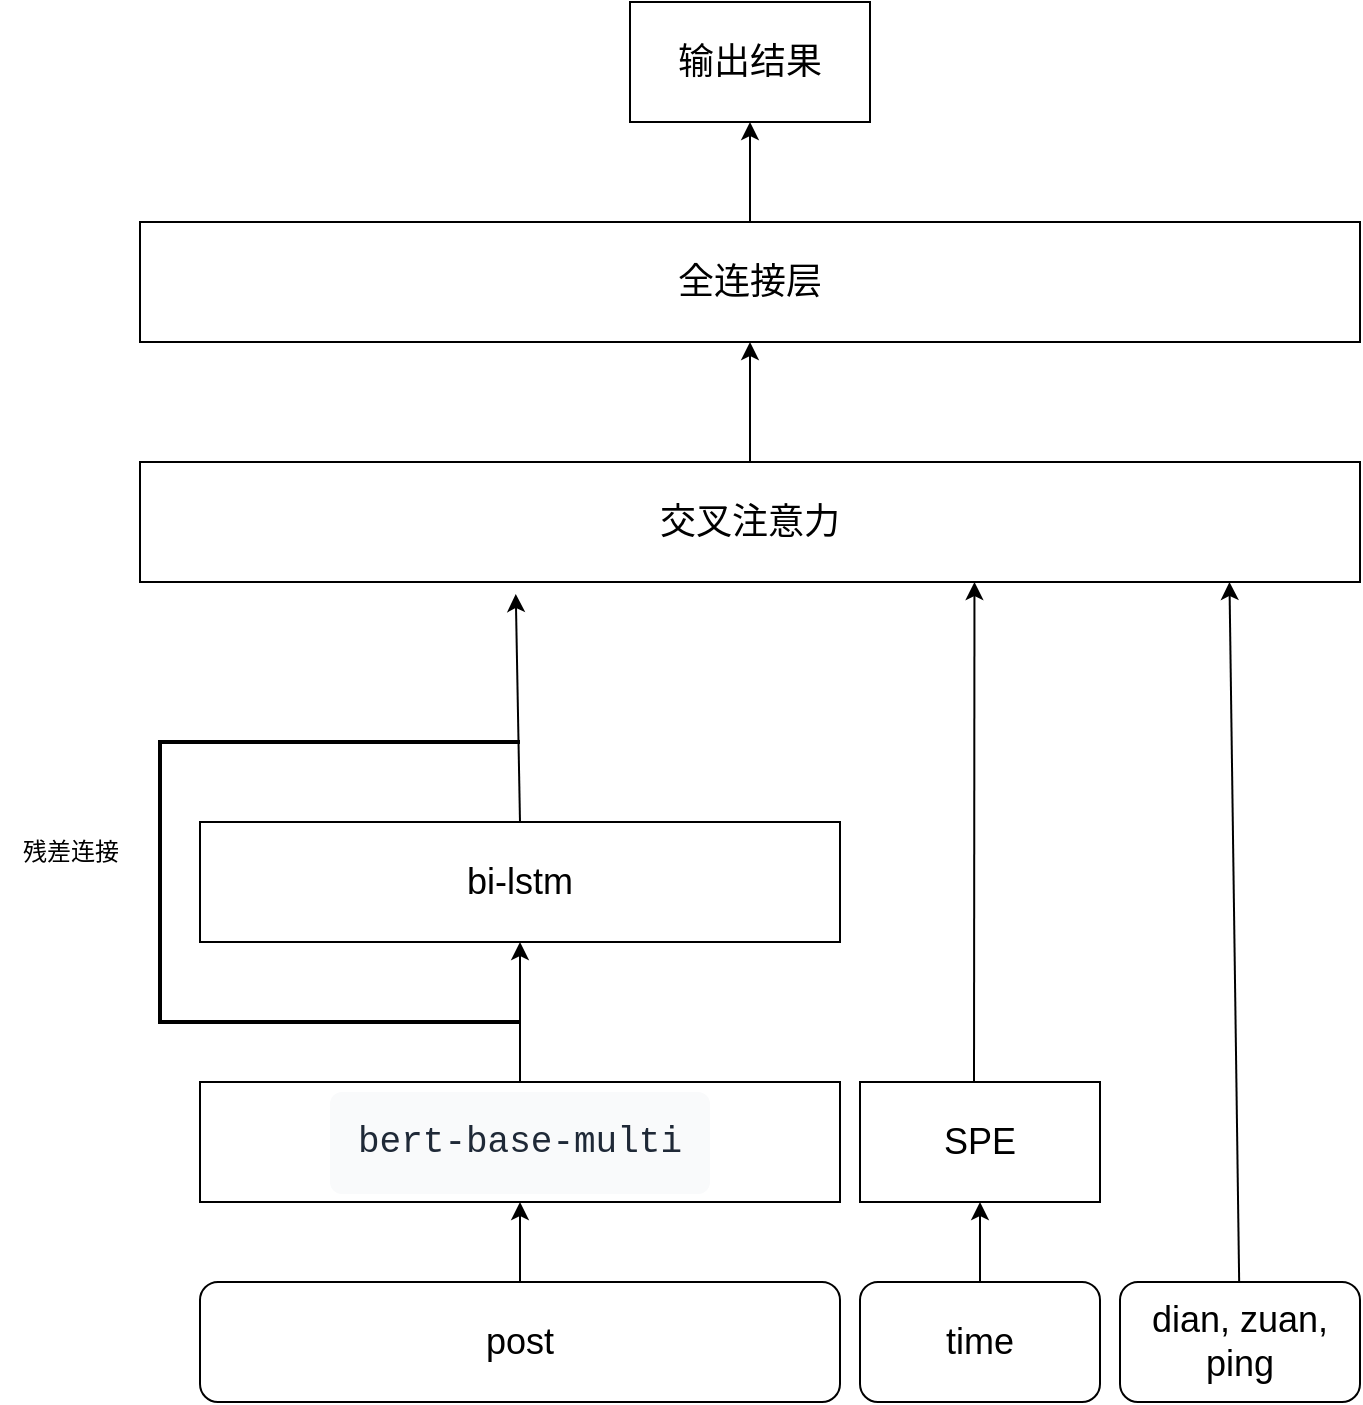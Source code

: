 <mxfile version="21.3.8" type="github">
  <diagram name="第 1 页" id="JvnWdVgthKfiC-_RACWI">
    <mxGraphModel dx="2117" dy="1795" grid="1" gridSize="10" guides="1" tooltips="1" connect="1" arrows="1" fold="1" page="1" pageScale="1" pageWidth="827" pageHeight="1169" math="0" shadow="0">
      <root>
        <mxCell id="0" />
        <mxCell id="1" parent="0" />
        <mxCell id="azUv9STSnnrM02qxb-A_-12" value="" style="edgeStyle=orthogonalEdgeStyle;rounded=0;orthogonalLoop=1;jettySize=auto;html=1;" edge="1" parent="1" source="azUv9STSnnrM02qxb-A_-1" target="azUv9STSnnrM02qxb-A_-4">
          <mxGeometry relative="1" as="geometry" />
        </mxCell>
        <mxCell id="azUv9STSnnrM02qxb-A_-1" value="&lt;font style=&quot;font-size: 18px;&quot;&gt;post&lt;/font&gt;" style="rounded=1;whiteSpace=wrap;html=1;" vertex="1" parent="1">
          <mxGeometry x="50" y="480" width="320" height="60" as="geometry" />
        </mxCell>
        <mxCell id="azUv9STSnnrM02qxb-A_-13" value="" style="edgeStyle=orthogonalEdgeStyle;rounded=0;orthogonalLoop=1;jettySize=auto;html=1;" edge="1" parent="1" source="azUv9STSnnrM02qxb-A_-2" target="azUv9STSnnrM02qxb-A_-7">
          <mxGeometry relative="1" as="geometry" />
        </mxCell>
        <mxCell id="azUv9STSnnrM02qxb-A_-2" value="&lt;font style=&quot;font-size: 18px;&quot;&gt;time&lt;/font&gt;" style="rounded=1;whiteSpace=wrap;html=1;" vertex="1" parent="1">
          <mxGeometry x="380" y="480" width="120" height="60" as="geometry" />
        </mxCell>
        <mxCell id="azUv9STSnnrM02qxb-A_-3" value="&lt;font style=&quot;font-size: 18px;&quot;&gt;dian, zuan, ping&lt;/font&gt;" style="rounded=1;whiteSpace=wrap;html=1;" vertex="1" parent="1">
          <mxGeometry x="510" y="480" width="120" height="60" as="geometry" />
        </mxCell>
        <mxCell id="azUv9STSnnrM02qxb-A_-11" value="" style="edgeStyle=orthogonalEdgeStyle;rounded=0;orthogonalLoop=1;jettySize=auto;html=1;" edge="1" parent="1" source="azUv9STSnnrM02qxb-A_-4" target="azUv9STSnnrM02qxb-A_-9">
          <mxGeometry relative="1" as="geometry" />
        </mxCell>
        <mxCell id="azUv9STSnnrM02qxb-A_-4" value="&lt;pre style=&quot;border: 0px solid rgb(229, 231, 235); box-sizing: border-box; --tw-border-spacing-x: 0; --tw-border-spacing-y: 0; --tw-translate-x: 0; --tw-translate-y: 0; --tw-rotate: 0; --tw-skew-x: 0; --tw-skew-y: 0; --tw-scale-x: 1; --tw-scale-y: 1; --tw-pan-x: ; --tw-pan-y: ; --tw-pinch-zoom: ; --tw-scroll-snap-strictness: proximity; --tw-ordinal: ; --tw-slashed-zero: ; --tw-numeric-figure: ; --tw-numeric-spacing: ; --tw-numeric-fraction: ; --tw-ring-inset: ; --tw-ring-offset-width: 0px; --tw-ring-offset-color: #fff; --tw-ring-color: rgba(59,130,246,.5); --tw-ring-offset-shadow: 0 0 #0000; --tw-ring-shadow: 0 0 #0000; --tw-shadow: 0 0 #0000; --tw-shadow-colored: 0 0 #0000; --tw-blur: ; --tw-brightness: ; --tw-contrast: ; --tw-grayscale: ; --tw-hue-rotate: ; --tw-invert: ; --tw-saturate: ; --tw-sepia: ; --tw-drop-shadow: ; --tw-backdrop-blur: ; --tw-backdrop-brightness: ; --tw-backdrop-contrast: ; --tw-backdrop-grayscale: ; --tw-backdrop-hue-rotate: ; --tw-backdrop-invert: ; --tw-backdrop-opacity: ; --tw-backdrop-saturate: ; --tw-backdrop-sepia: ; font-family: &amp;quot;IBM Plex Mono&amp;quot;, ui-monospace, SFMono-Regular, Menlo, Monaco, Consolas, &amp;quot;Liberation Mono&amp;quot;, &amp;quot;Courier New&amp;quot;, monospace; margin: 1.714em 0px; background-color: rgb(249, 250, 251); border-radius: 0.375rem; color: rgb(75, 85, 99); font-weight: 400; line-height: 1.714; overflow-x: auto; padding: 0.857em 1.143em; font-style: normal; font-variant-ligatures: normal; font-variant-caps: normal; letter-spacing: normal; text-align: start; text-indent: 0px; text-transform: none; word-spacing: 0px; -webkit-text-stroke-width: 0px; text-decoration-thickness: initial; text-decoration-style: initial; text-decoration-color: initial;&quot;&gt;&lt;font style=&quot;font-size: 18px;&quot;&gt;&lt;code style=&quot;border: 0px solid rgb(229, 231, 235); box-sizing: border-box; --tw-border-spacing-x: 0; --tw-border-spacing-y: 0; --tw-translate-x: 0; --tw-translate-y: 0; --tw-rotate: 0; --tw-skew-x: 0; --tw-skew-y: 0; --tw-scale-x: 1; --tw-scale-y: 1; --tw-pan-x: ; --tw-pan-y: ; --tw-pinch-zoom: ; --tw-scroll-snap-strictness: proximity; --tw-ordinal: ; --tw-slashed-zero: ; --tw-numeric-figure: ; --tw-numeric-spacing: ; --tw-numeric-fraction: ; --tw-ring-inset: ; --tw-ring-offset-width: 0px; --tw-ring-offset-color: #fff; --tw-ring-color: rgba(59,130,246,.5); --tw-ring-offset-shadow: 0 0 #0000; --tw-ring-shadow: 0 0 #0000; --tw-shadow: 0 0 #0000; --tw-shadow-colored: 0 0 #0000; --tw-blur: ; --tw-brightness: ; --tw-contrast: ; --tw-grayscale: ; --tw-hue-rotate: ; --tw-invert: ; --tw-saturate: ; --tw-sepia: ; --tw-drop-shadow: ; --tw-backdrop-blur: ; --tw-backdrop-brightness: ; --tw-backdrop-contrast: ; --tw-backdrop-grayscale: ; --tw-backdrop-hue-rotate: ; --tw-backdrop-invert: ; --tw-backdrop-opacity: ; --tw-backdrop-saturate: ; --tw-backdrop-sepia: ; font-family: inherit; color: rgb(31 41 55/var(--tw-text-opacity)); font-weight: 400; background-color: transparent; border-radius: 0px; line-height: inherit; padding: 0px; --tw-text-opacity: 1;&quot; class=&quot;language-python&quot;&gt;bert-base-multi&lt;/code&gt;&lt;/font&gt;&lt;/pre&gt;" style="rounded=0;whiteSpace=wrap;html=1;" vertex="1" parent="1">
          <mxGeometry x="50" y="380" width="320" height="60" as="geometry" />
        </mxCell>
        <mxCell id="azUv9STSnnrM02qxb-A_-31" value="" style="edgeStyle=orthogonalEdgeStyle;rounded=0;orthogonalLoop=1;jettySize=auto;html=1;" edge="1" parent="1" source="azUv9STSnnrM02qxb-A_-5" target="azUv9STSnnrM02qxb-A_-29">
          <mxGeometry relative="1" as="geometry" />
        </mxCell>
        <mxCell id="azUv9STSnnrM02qxb-A_-5" value="&lt;font style=&quot;font-size: 18px;&quot;&gt;交叉注意力&lt;/font&gt;" style="rounded=0;whiteSpace=wrap;html=1;" vertex="1" parent="1">
          <mxGeometry x="20" y="70" width="610" height="60" as="geometry" />
        </mxCell>
        <mxCell id="azUv9STSnnrM02qxb-A_-7" value="&lt;font style=&quot;font-size: 18px;&quot;&gt;SPE&lt;/font&gt;" style="rounded=0;whiteSpace=wrap;html=1;" vertex="1" parent="1">
          <mxGeometry x="380" y="380" width="120" height="60" as="geometry" />
        </mxCell>
        <mxCell id="azUv9STSnnrM02qxb-A_-9" value="&lt;font style=&quot;font-size: 18px;&quot;&gt;bi-lstm&lt;/font&gt;" style="rounded=0;whiteSpace=wrap;html=1;" vertex="1" parent="1">
          <mxGeometry x="50" y="250" width="320" height="60" as="geometry" />
        </mxCell>
        <mxCell id="azUv9STSnnrM02qxb-A_-21" value="" style="strokeWidth=2;html=1;shape=mxgraph.flowchart.annotation_1;align=left;pointerEvents=1;" vertex="1" parent="1">
          <mxGeometry x="30" y="210" width="180" height="140" as="geometry" />
        </mxCell>
        <mxCell id="azUv9STSnnrM02qxb-A_-23" value="" style="endArrow=classic;html=1;rounded=0;entryX=0.308;entryY=1.1;entryDx=0;entryDy=0;entryPerimeter=0;" edge="1" parent="1" target="azUv9STSnnrM02qxb-A_-5">
          <mxGeometry width="50" height="50" relative="1" as="geometry">
            <mxPoint x="210" y="250" as="sourcePoint" />
            <mxPoint x="260" y="200" as="targetPoint" />
          </mxGeometry>
        </mxCell>
        <mxCell id="azUv9STSnnrM02qxb-A_-25" value="" style="endArrow=classic;html=1;rounded=0;exitX=0.5;exitY=0;exitDx=0;exitDy=0;entryX=0.684;entryY=1;entryDx=0;entryDy=0;entryPerimeter=0;" edge="1" parent="1" target="azUv9STSnnrM02qxb-A_-5">
          <mxGeometry width="50" height="50" relative="1" as="geometry">
            <mxPoint x="437" y="380" as="sourcePoint" />
            <mxPoint x="440.95" y="128.98" as="targetPoint" />
          </mxGeometry>
        </mxCell>
        <mxCell id="azUv9STSnnrM02qxb-A_-28" value="" style="endArrow=classic;html=1;rounded=0;entryX=0.893;entryY=1;entryDx=0;entryDy=0;entryPerimeter=0;" edge="1" parent="1" source="azUv9STSnnrM02qxb-A_-3" target="azUv9STSnnrM02qxb-A_-5">
          <mxGeometry width="50" height="50" relative="1" as="geometry">
            <mxPoint x="571" y="380" as="sourcePoint" />
            <mxPoint x="569" y="266" as="targetPoint" />
          </mxGeometry>
        </mxCell>
        <mxCell id="azUv9STSnnrM02qxb-A_-32" value="" style="edgeStyle=orthogonalEdgeStyle;rounded=0;orthogonalLoop=1;jettySize=auto;html=1;" edge="1" parent="1" source="azUv9STSnnrM02qxb-A_-29" target="azUv9STSnnrM02qxb-A_-30">
          <mxGeometry relative="1" as="geometry" />
        </mxCell>
        <mxCell id="azUv9STSnnrM02qxb-A_-29" value="&lt;font style=&quot;font-size: 18px;&quot;&gt;全连接层&lt;/font&gt;" style="rounded=0;whiteSpace=wrap;html=1;" vertex="1" parent="1">
          <mxGeometry x="20" y="-50" width="610" height="60" as="geometry" />
        </mxCell>
        <mxCell id="azUv9STSnnrM02qxb-A_-30" value="&lt;font style=&quot;font-size: 18px;&quot;&gt;输出结果&lt;/font&gt;" style="rounded=0;whiteSpace=wrap;html=1;" vertex="1" parent="1">
          <mxGeometry x="265" y="-160" width="120" height="60" as="geometry" />
        </mxCell>
        <mxCell id="azUv9STSnnrM02qxb-A_-33" value="残差连接" style="text;html=1;align=center;verticalAlign=middle;resizable=0;points=[];autosize=1;strokeColor=none;fillColor=none;" vertex="1" parent="1">
          <mxGeometry x="-50" y="250" width="70" height="30" as="geometry" />
        </mxCell>
      </root>
    </mxGraphModel>
  </diagram>
</mxfile>
